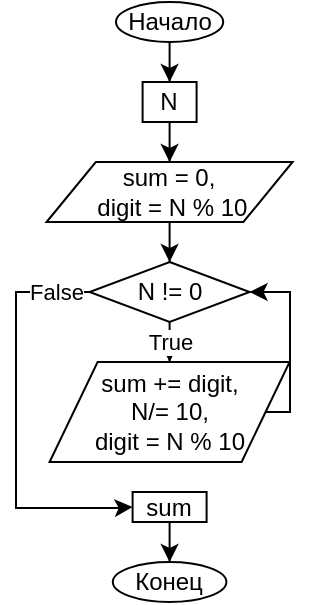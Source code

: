 <mxfile version="13.1.5" type="device"><diagram id="C5RBs43oDa-KdzZeNtuy" name="Page-1"><mxGraphModel dx="872" dy="491" grid="1" gridSize="10" guides="1" tooltips="1" connect="1" arrows="1" fold="1" page="1" pageScale="1" pageWidth="827" pageHeight="1169" math="0" shadow="0"><root><mxCell id="WIyWlLk6GJQsqaUBKTNV-0"/><mxCell id="WIyWlLk6GJQsqaUBKTNV-1" parent="WIyWlLk6GJQsqaUBKTNV-0"/><mxCell id="XZRI0Ol6QmTpRQHnS5rR-415" style="edgeStyle=orthogonalEdgeStyle;rounded=0;orthogonalLoop=1;jettySize=auto;html=1;entryX=0.5;entryY=0;entryDx=0;entryDy=0;" edge="1" parent="WIyWlLk6GJQsqaUBKTNV-1" source="XZRI0Ol6QmTpRQHnS5rR-311" target="XZRI0Ol6QmTpRQHnS5rR-414"><mxGeometry relative="1" as="geometry"/></mxCell><mxCell id="XZRI0Ol6QmTpRQHnS5rR-311" value="Начало" style="ellipse;whiteSpace=wrap;html=1;" vertex="1" parent="WIyWlLk6GJQsqaUBKTNV-1"><mxGeometry x="280" y="340" width="53.6" height="20" as="geometry"/></mxCell><mxCell id="XZRI0Ol6QmTpRQHnS5rR-394" value="Конец" style="ellipse;whiteSpace=wrap;html=1;" vertex="1" parent="WIyWlLk6GJQsqaUBKTNV-1"><mxGeometry x="278.4" y="620" width="56.8" height="20" as="geometry"/></mxCell><mxCell id="XZRI0Ol6QmTpRQHnS5rR-417" style="edgeStyle=orthogonalEdgeStyle;rounded=0;orthogonalLoop=1;jettySize=auto;html=1;entryX=0.5;entryY=0;entryDx=0;entryDy=0;" edge="1" parent="WIyWlLk6GJQsqaUBKTNV-1" source="XZRI0Ol6QmTpRQHnS5rR-414" target="XZRI0Ol6QmTpRQHnS5rR-416"><mxGeometry relative="1" as="geometry"/></mxCell><mxCell id="XZRI0Ol6QmTpRQHnS5rR-414" value="N" style="rounded=0;whiteSpace=wrap;html=1;" vertex="1" parent="WIyWlLk6GJQsqaUBKTNV-1"><mxGeometry x="293.3" y="380" width="27" height="20" as="geometry"/></mxCell><mxCell id="XZRI0Ol6QmTpRQHnS5rR-420" style="edgeStyle=orthogonalEdgeStyle;rounded=0;orthogonalLoop=1;jettySize=auto;html=1;entryX=0.5;entryY=0;entryDx=0;entryDy=0;" edge="1" parent="WIyWlLk6GJQsqaUBKTNV-1" source="XZRI0Ol6QmTpRQHnS5rR-416" target="XZRI0Ol6QmTpRQHnS5rR-419"><mxGeometry relative="1" as="geometry"/></mxCell><mxCell id="XZRI0Ol6QmTpRQHnS5rR-416" value="sum = 0,&lt;br&gt;&amp;nbsp;digit = N % 10" style="shape=parallelogram;perimeter=parallelogramPerimeter;whiteSpace=wrap;html=1;" vertex="1" parent="WIyWlLk6GJQsqaUBKTNV-1"><mxGeometry x="245.3" y="420" width="123" height="30" as="geometry"/></mxCell><mxCell id="XZRI0Ol6QmTpRQHnS5rR-429" value="True" style="edgeStyle=orthogonalEdgeStyle;rounded=0;orthogonalLoop=1;jettySize=auto;html=1;entryX=0.5;entryY=0;entryDx=0;entryDy=0;" edge="1" parent="WIyWlLk6GJQsqaUBKTNV-1" source="XZRI0Ol6QmTpRQHnS5rR-419" target="XZRI0Ol6QmTpRQHnS5rR-421"><mxGeometry relative="1" as="geometry"/></mxCell><mxCell id="XZRI0Ol6QmTpRQHnS5rR-431" style="edgeStyle=orthogonalEdgeStyle;rounded=0;orthogonalLoop=1;jettySize=auto;html=1;entryX=0;entryY=0.5;entryDx=0;entryDy=0;" edge="1" parent="WIyWlLk6GJQsqaUBKTNV-1" source="XZRI0Ol6QmTpRQHnS5rR-419" target="XZRI0Ol6QmTpRQHnS5rR-433"><mxGeometry relative="1" as="geometry"><mxPoint x="230" y="610" as="targetPoint"/><Array as="points"><mxPoint x="230" y="485"/><mxPoint x="230" y="593"/><mxPoint x="280" y="593"/></Array></mxGeometry></mxCell><mxCell id="XZRI0Ol6QmTpRQHnS5rR-432" value="False" style="edgeLabel;html=1;align=center;verticalAlign=middle;resizable=0;points=[];" vertex="1" connectable="0" parent="XZRI0Ol6QmTpRQHnS5rR-431"><mxGeometry x="-0.835" relative="1" as="geometry"><mxPoint as="offset"/></mxGeometry></mxCell><mxCell id="XZRI0Ol6QmTpRQHnS5rR-419" value="N != 0" style="rhombus;whiteSpace=wrap;html=1;" vertex="1" parent="WIyWlLk6GJQsqaUBKTNV-1"><mxGeometry x="266.8" y="470" width="80" height="30" as="geometry"/></mxCell><mxCell id="XZRI0Ol6QmTpRQHnS5rR-430" style="edgeStyle=orthogonalEdgeStyle;rounded=0;orthogonalLoop=1;jettySize=auto;html=1;entryX=1;entryY=0.5;entryDx=0;entryDy=0;" edge="1" parent="WIyWlLk6GJQsqaUBKTNV-1" source="XZRI0Ol6QmTpRQHnS5rR-421" target="XZRI0Ol6QmTpRQHnS5rR-419"><mxGeometry relative="1" as="geometry"><Array as="points"><mxPoint x="367" y="545"/><mxPoint x="367" y="485"/></Array></mxGeometry></mxCell><mxCell id="XZRI0Ol6QmTpRQHnS5rR-421" value="sum += digit,&lt;br&gt;N/= 10,&lt;br&gt;digit = N % 10" style="shape=parallelogram;perimeter=parallelogramPerimeter;whiteSpace=wrap;html=1;" vertex="1" parent="WIyWlLk6GJQsqaUBKTNV-1"><mxGeometry x="246.8" y="520" width="120" height="50" as="geometry"/></mxCell><mxCell id="XZRI0Ol6QmTpRQHnS5rR-435" style="edgeStyle=orthogonalEdgeStyle;rounded=0;orthogonalLoop=1;jettySize=auto;html=1;entryX=0.5;entryY=0;entryDx=0;entryDy=0;" edge="1" parent="WIyWlLk6GJQsqaUBKTNV-1" source="XZRI0Ol6QmTpRQHnS5rR-433" target="XZRI0Ol6QmTpRQHnS5rR-394"><mxGeometry relative="1" as="geometry"/></mxCell><mxCell id="XZRI0Ol6QmTpRQHnS5rR-433" value="sum" style="rounded=0;whiteSpace=wrap;html=1;" vertex="1" parent="WIyWlLk6GJQsqaUBKTNV-1"><mxGeometry x="288.3" y="585" width="37" height="15" as="geometry"/></mxCell></root></mxGraphModel></diagram></mxfile>